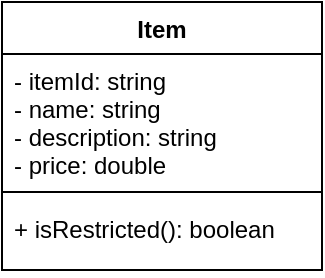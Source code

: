 <mxfile version="18.0.8" type="github">
  <diagram id="3-kePJJToxtwlGHkT392" name="Page-1">
    <mxGraphModel dx="782" dy="478" grid="1" gridSize="10" guides="1" tooltips="1" connect="1" arrows="1" fold="1" page="1" pageScale="1" pageWidth="850" pageHeight="1100" math="0" shadow="0">
      <root>
        <mxCell id="0" />
        <mxCell id="1" parent="0" />
        <mxCell id="mgU4zUvvCpU1qY2SJODL-8" value="Item" style="swimlane;fontStyle=1;align=center;verticalAlign=top;childLayout=stackLayout;horizontal=1;startSize=26;horizontalStack=0;resizeParent=1;resizeParentMax=0;resizeLast=0;collapsible=1;marginBottom=0;fillColor=none;" parent="1" vertex="1">
          <mxGeometry x="320" y="160" width="160" height="134" as="geometry">
            <mxRectangle x="320" y="160" width="60" height="26" as="alternateBounds" />
          </mxGeometry>
        </mxCell>
        <mxCell id="mgU4zUvvCpU1qY2SJODL-9" value="- itemId: string&#xa;- name: string&#xa;- description: string&#xa;- price: double" style="text;fillColor=none;align=left;verticalAlign=top;spacingLeft=4;spacingRight=4;overflow=hidden;rotatable=0;points=[[0,0.5],[1,0.5]];portConstraint=eastwest;" parent="mgU4zUvvCpU1qY2SJODL-8" vertex="1">
          <mxGeometry y="26" width="160" height="64" as="geometry" />
        </mxCell>
        <mxCell id="mgU4zUvvCpU1qY2SJODL-10" value="" style="line;strokeWidth=1;fillColor=none;align=left;verticalAlign=middle;spacingTop=-1;spacingLeft=3;spacingRight=3;rotatable=0;labelPosition=right;points=[];portConstraint=eastwest;" parent="mgU4zUvvCpU1qY2SJODL-8" vertex="1">
          <mxGeometry y="90" width="160" height="10" as="geometry" />
        </mxCell>
        <mxCell id="mgU4zUvvCpU1qY2SJODL-11" value="+ isRestricted(): boolean" style="text;fillColor=none;align=left;verticalAlign=top;spacingLeft=4;spacingRight=4;overflow=hidden;rotatable=0;points=[[0,0.5],[1,0.5]];portConstraint=eastwest;" parent="mgU4zUvvCpU1qY2SJODL-8" vertex="1">
          <mxGeometry y="100" width="160" height="34" as="geometry" />
        </mxCell>
      </root>
    </mxGraphModel>
  </diagram>
</mxfile>
